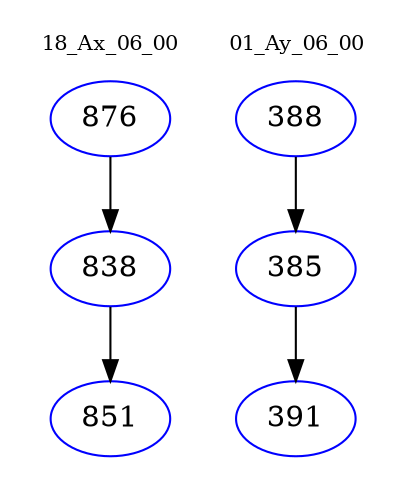 digraph{
subgraph cluster_0 {
color = white
label = "18_Ax_06_00";
fontsize=10;
T0_876 [label="876", color="blue"]
T0_876 -> T0_838 [color="black"]
T0_838 [label="838", color="blue"]
T0_838 -> T0_851 [color="black"]
T0_851 [label="851", color="blue"]
}
subgraph cluster_1 {
color = white
label = "01_Ay_06_00";
fontsize=10;
T1_388 [label="388", color="blue"]
T1_388 -> T1_385 [color="black"]
T1_385 [label="385", color="blue"]
T1_385 -> T1_391 [color="black"]
T1_391 [label="391", color="blue"]
}
}
